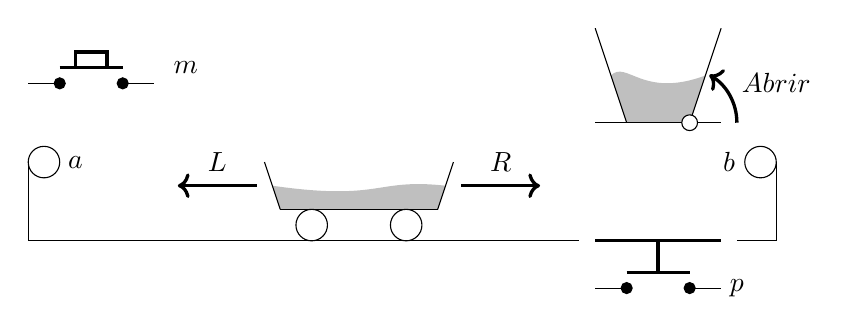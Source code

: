   \begin{tikzpicture}
    \draw[] (0,0) to (7,0);
    \draw[] (9,0) to (9.5,0);

    % push button weight
    \draw[very thick] (7.2,0) to +(1.6,0);
    \draw[very thick] (8,0) to  +(0,-0.4);
    \draw[very thick] (7.6,-0.4) to + (0.8,0);

    \draw[] (7.2,-0.6) to (7.6,-0.6);
    \draw[fill=black] (7.6,-0.6) circle (0.07);

    \draw[] (8.4,-0.6) to (8.8,-0.6);
    \draw[fill=black] (8.4,-0.6) circle (0.07);

    \draw (9,-0.6) node {$p$};

    % push button external
    \draw[] (0,2) to (0.4,2);
    \draw[fill=black] (0.4,2) circle (0.07);

    \draw[] (1.2,2) to (1.6,2);
    \draw[fill=black] (1.2,2) circle (0.07);

    \draw[very thick] (0.4,2.2) to (1.2,2.2);
    \draw[very thick] (0.6,2.2) rectangle (1.0,2.4);

    \draw (2,2.2) node {$m$};
    
    % limit switches
    \draw[] (0,0) to (0,1);
    \draw[] (9.5,0) to (9.5,1);
    \draw (8.9,1) node {$b$};
    \draw[] (9.3,1) circle (0.2);
    \draw[] (0.2,1) circle (0.2);
    \draw (0.6,1) node {$a$};
    
    % car
    \fill[fill opacity=0.5,fill=gray] (3.1,0.7) -- (3.2,0.4) -- (5.2,0.4) -- (5.3,0.7) .. controls (4.4,0.8) and (4.5,0.5)  .. (3.1,0.7) -- cycle;
    
    \draw[] (3,1) to +(0.2,-0.6);
    \draw[] (3.2,0.4) to +(2,0);
    \draw[] (5.2,0.4) to + (0.2,0.6);
    \draw[] (3.6,0.2) circle (0.2);
    \draw[] (4.8,0.2) circle (0.2);

    \draw[very thick,->] (2.9,0.7) to + (-1,0) ;
    \draw (2.4,1) node {$L$};

    \draw[very thick,->] (5.5,0.7) to + (1,0) ;
    \draw (6,1) node {$R$};

    % container
    \fill[fill opacity=0.5,fill=gray] (7.4,2.1) -- (7.6,1.5) -- (8.4,1.5) -- (8.6,2.1) .. controls (7.8,1.8) and (7.6,2.3)  .. (7.4,2.1) -- cycle;

    \draw[] (7.2,2.7) to +(0.4,-1.2);
    \draw[] (7.2,1.5) to (8.8,1.5);
    \draw[] (8.4,1.5) to +(0.4,1.2);
    \draw[fill=white] (8.4,1.5) circle (0.1);

    \draw[very thick,->] (9,1.5) arc (0:60:0.7) ;
    \draw (9.5,2) node {$Abrir$};
    
  \end{tikzpicture}
